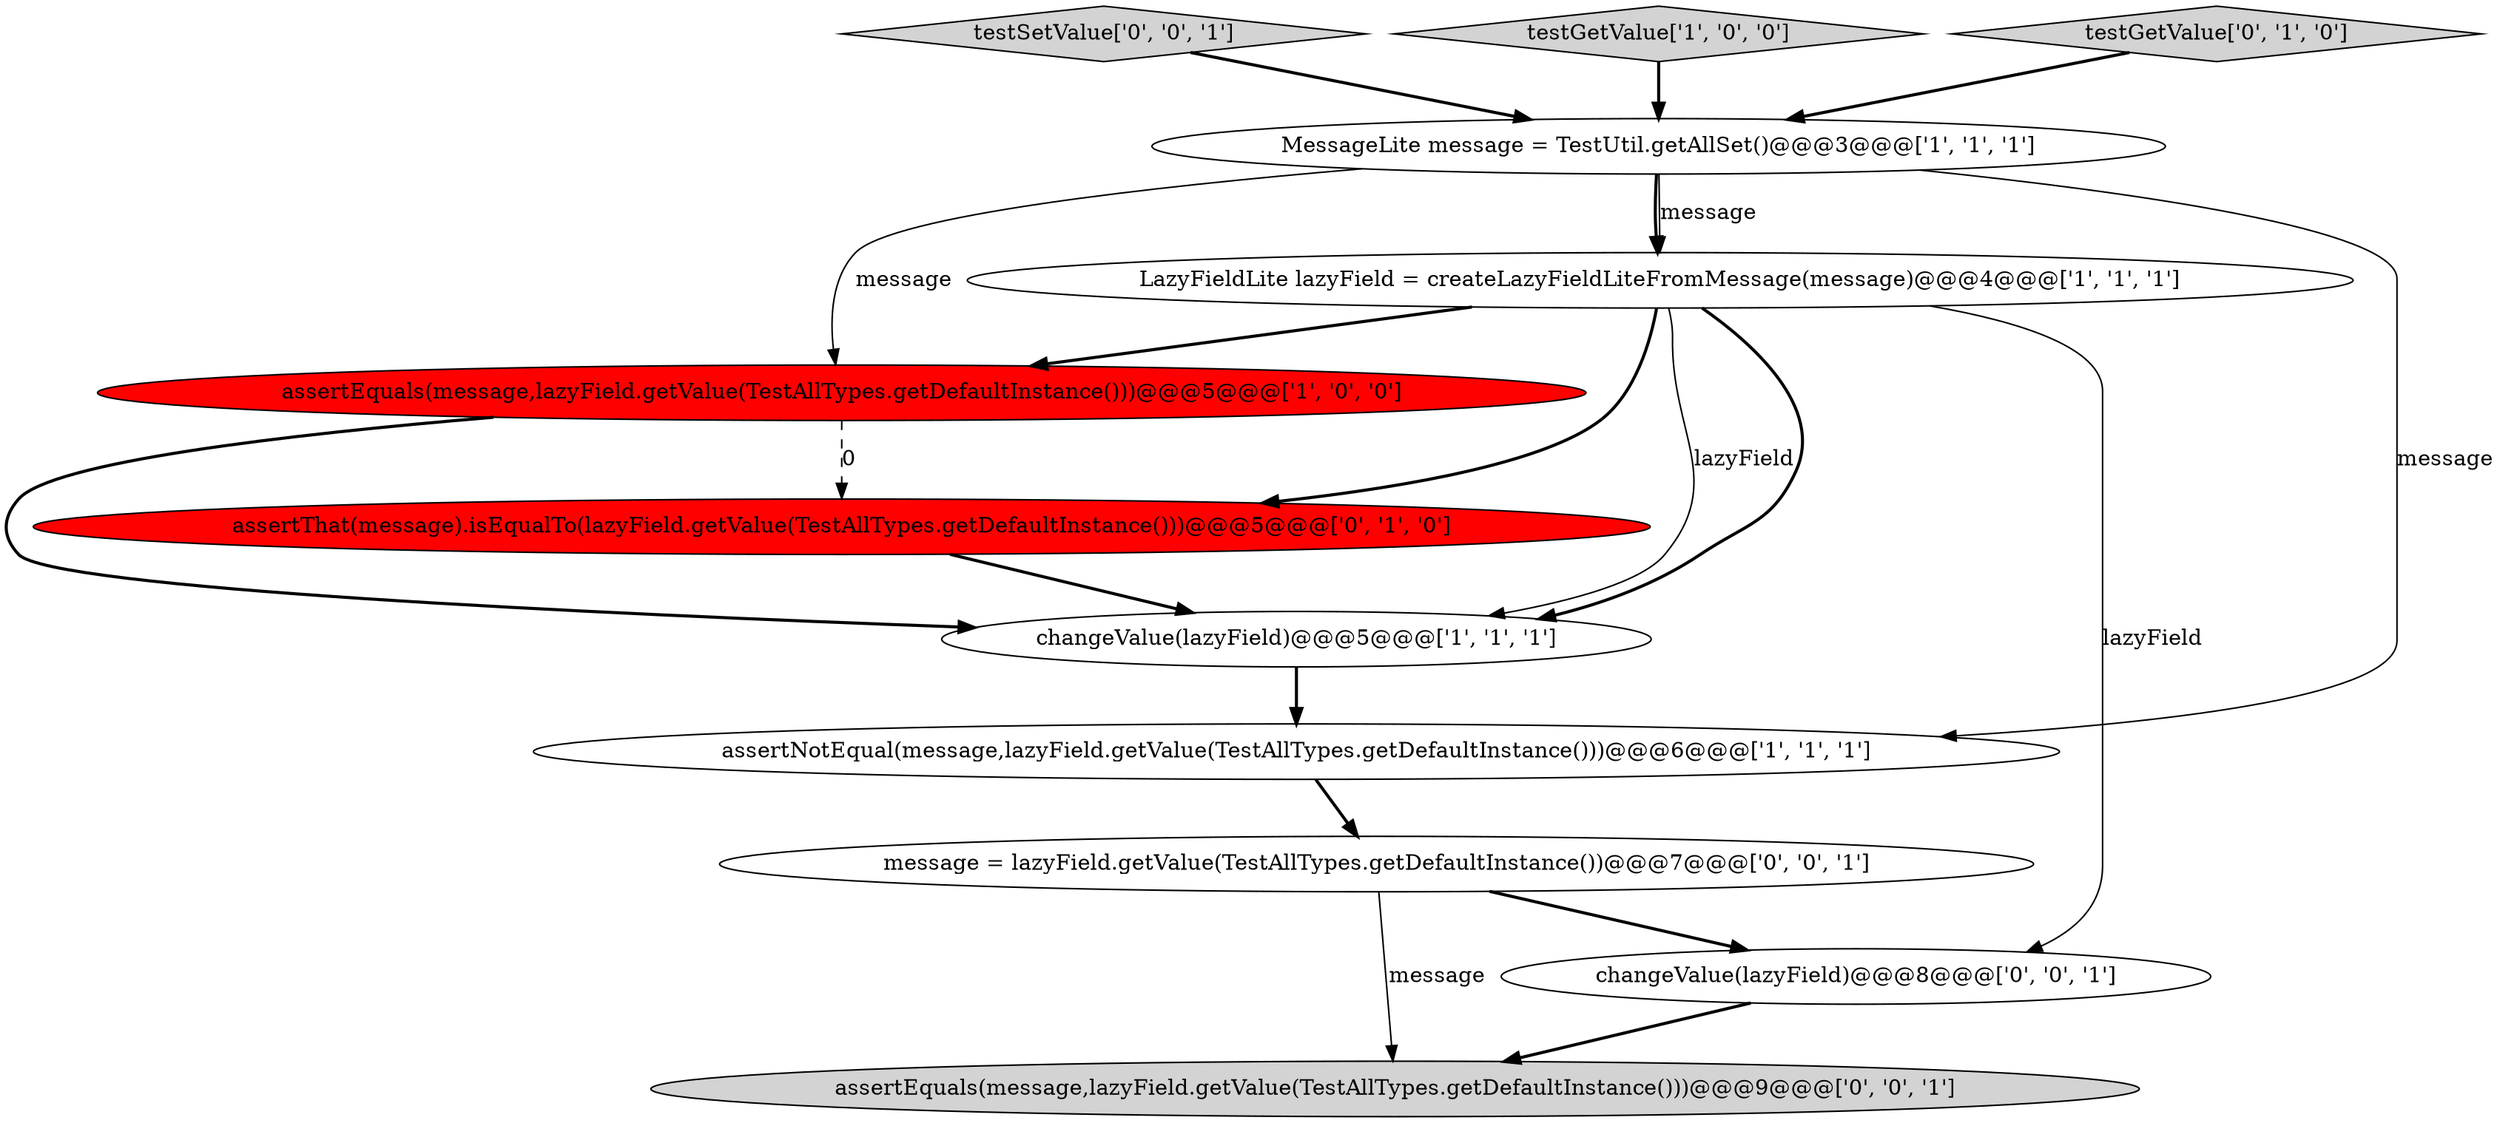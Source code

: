 digraph {
4 [style = filled, label = "MessageLite message = TestUtil.getAllSet()@@@3@@@['1', '1', '1']", fillcolor = white, shape = ellipse image = "AAA0AAABBB1BBB"];
11 [style = filled, label = "testSetValue['0', '0', '1']", fillcolor = lightgray, shape = diamond image = "AAA0AAABBB3BBB"];
9 [style = filled, label = "assertEquals(message,lazyField.getValue(TestAllTypes.getDefaultInstance()))@@@9@@@['0', '0', '1']", fillcolor = lightgray, shape = ellipse image = "AAA0AAABBB3BBB"];
10 [style = filled, label = "message = lazyField.getValue(TestAllTypes.getDefaultInstance())@@@7@@@['0', '0', '1']", fillcolor = white, shape = ellipse image = "AAA0AAABBB3BBB"];
7 [style = filled, label = "assertThat(message).isEqualTo(lazyField.getValue(TestAllTypes.getDefaultInstance()))@@@5@@@['0', '1', '0']", fillcolor = red, shape = ellipse image = "AAA1AAABBB2BBB"];
3 [style = filled, label = "LazyFieldLite lazyField = createLazyFieldLiteFromMessage(message)@@@4@@@['1', '1', '1']", fillcolor = white, shape = ellipse image = "AAA0AAABBB1BBB"];
8 [style = filled, label = "changeValue(lazyField)@@@8@@@['0', '0', '1']", fillcolor = white, shape = ellipse image = "AAA0AAABBB3BBB"];
1 [style = filled, label = "testGetValue['1', '0', '0']", fillcolor = lightgray, shape = diamond image = "AAA0AAABBB1BBB"];
5 [style = filled, label = "assertEquals(message,lazyField.getValue(TestAllTypes.getDefaultInstance()))@@@5@@@['1', '0', '0']", fillcolor = red, shape = ellipse image = "AAA1AAABBB1BBB"];
6 [style = filled, label = "testGetValue['0', '1', '0']", fillcolor = lightgray, shape = diamond image = "AAA0AAABBB2BBB"];
2 [style = filled, label = "changeValue(lazyField)@@@5@@@['1', '1', '1']", fillcolor = white, shape = ellipse image = "AAA0AAABBB1BBB"];
0 [style = filled, label = "assertNotEqual(message,lazyField.getValue(TestAllTypes.getDefaultInstance()))@@@6@@@['1', '1', '1']", fillcolor = white, shape = ellipse image = "AAA0AAABBB1BBB"];
3->2 [style = solid, label="lazyField"];
8->9 [style = bold, label=""];
4->3 [style = bold, label=""];
6->4 [style = bold, label=""];
5->2 [style = bold, label=""];
3->5 [style = bold, label=""];
4->0 [style = solid, label="message"];
10->9 [style = solid, label="message"];
2->0 [style = bold, label=""];
1->4 [style = bold, label=""];
0->10 [style = bold, label=""];
5->7 [style = dashed, label="0"];
3->2 [style = bold, label=""];
10->8 [style = bold, label=""];
3->7 [style = bold, label=""];
3->8 [style = solid, label="lazyField"];
7->2 [style = bold, label=""];
4->3 [style = solid, label="message"];
11->4 [style = bold, label=""];
4->5 [style = solid, label="message"];
}
